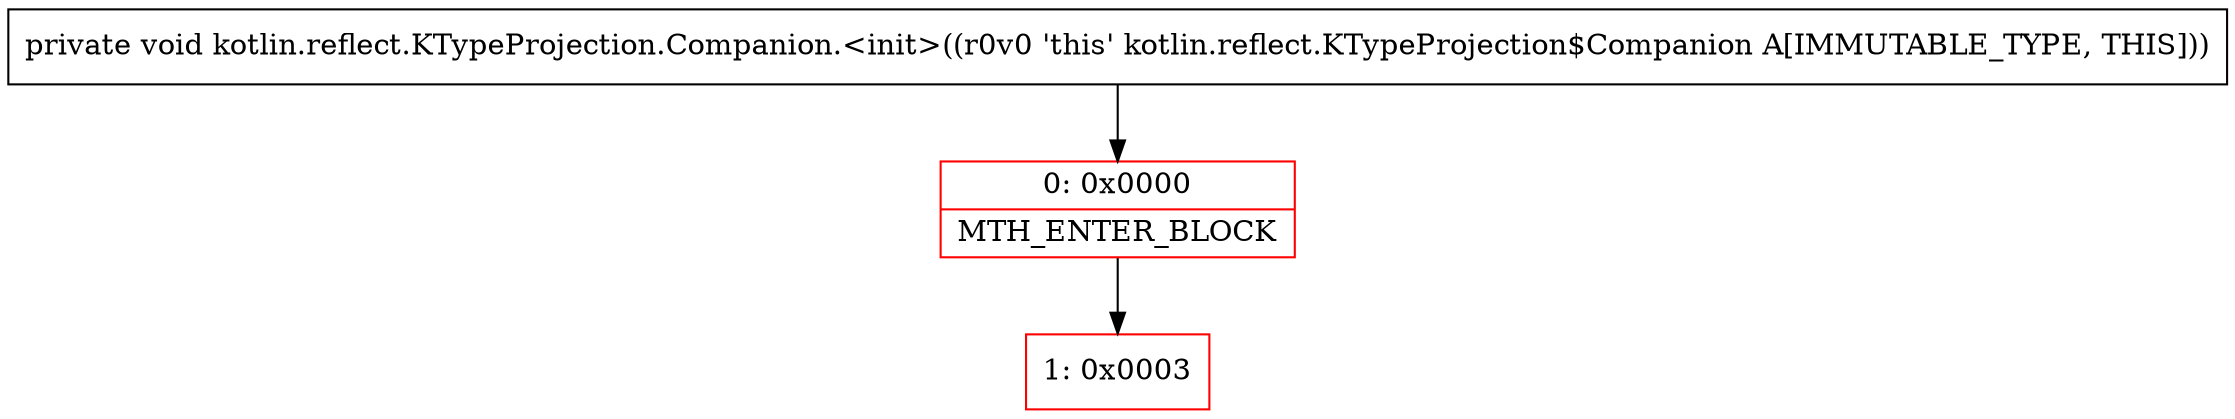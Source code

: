 digraph "CFG forkotlin.reflect.KTypeProjection.Companion.\<init\>()V" {
subgraph cluster_Region_1349646003 {
label = "R(0)";
node [shape=record,color=blue];
}
Node_0 [shape=record,color=red,label="{0\:\ 0x0000|MTH_ENTER_BLOCK\l}"];
Node_1 [shape=record,color=red,label="{1\:\ 0x0003}"];
MethodNode[shape=record,label="{private void kotlin.reflect.KTypeProjection.Companion.\<init\>((r0v0 'this' kotlin.reflect.KTypeProjection$Companion A[IMMUTABLE_TYPE, THIS])) }"];
MethodNode -> Node_0;
Node_0 -> Node_1;
}

